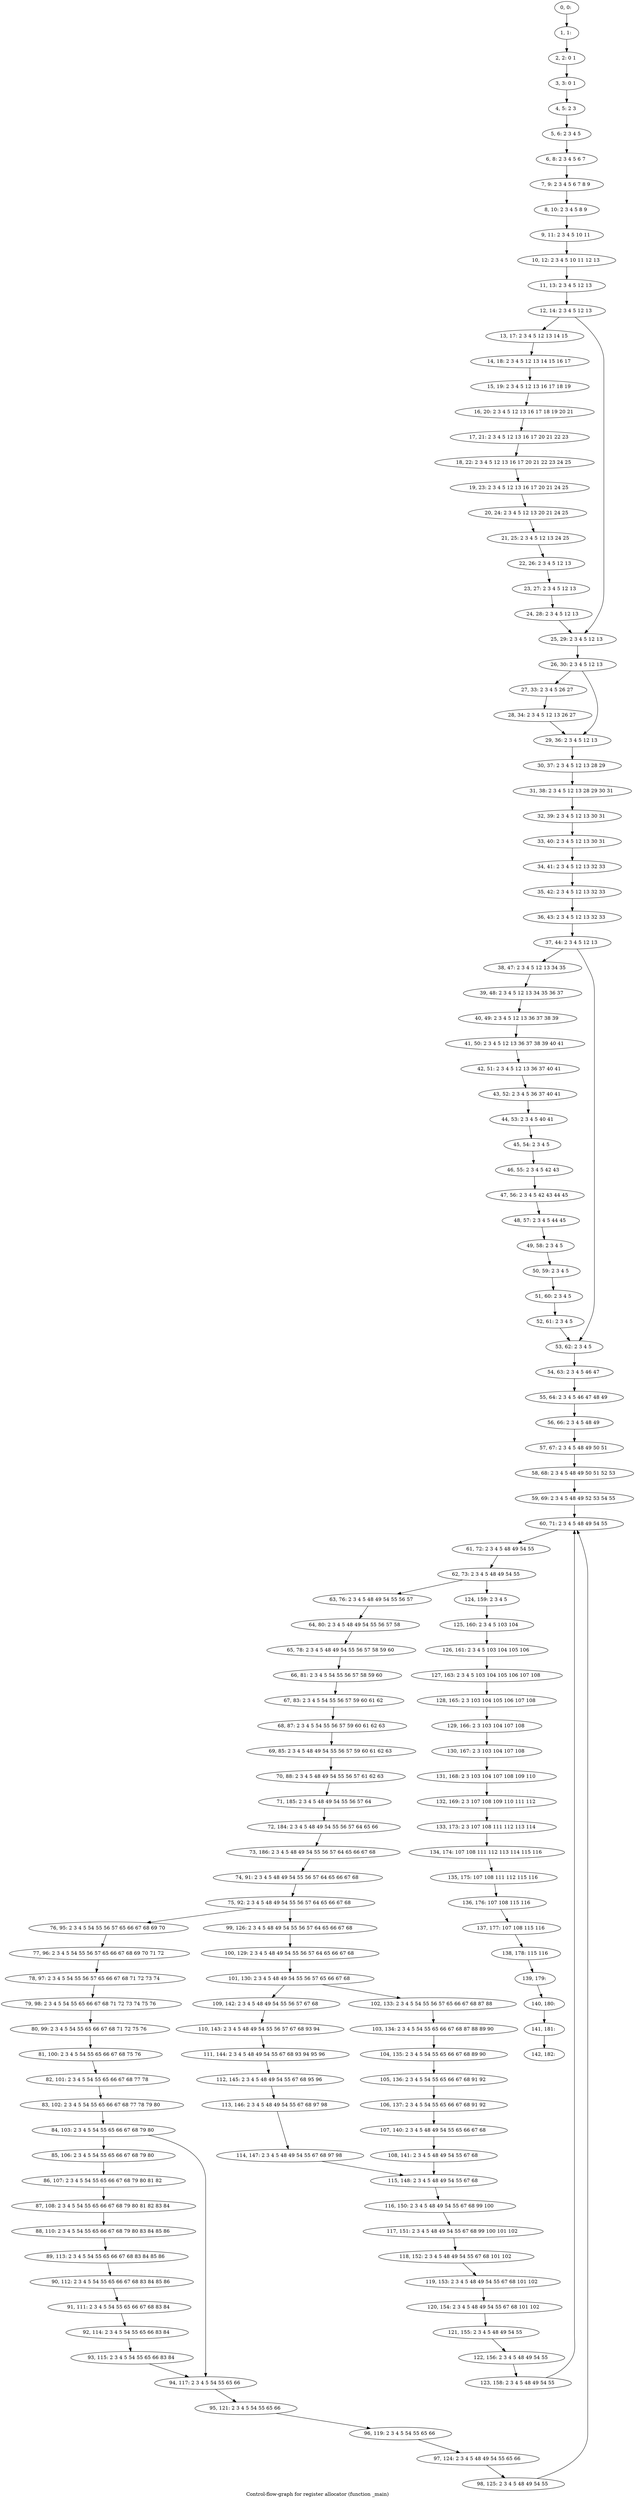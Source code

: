 digraph G {
graph [label="Control-flow-graph for register allocator (function _main)"]
0[label="0, 0: "];
1[label="1, 1: "];
2[label="2, 2: 0 1 "];
3[label="3, 3: 0 1 "];
4[label="4, 5: 2 3 "];
5[label="5, 6: 2 3 4 5 "];
6[label="6, 8: 2 3 4 5 6 7 "];
7[label="7, 9: 2 3 4 5 6 7 8 9 "];
8[label="8, 10: 2 3 4 5 8 9 "];
9[label="9, 11: 2 3 4 5 10 11 "];
10[label="10, 12: 2 3 4 5 10 11 12 13 "];
11[label="11, 13: 2 3 4 5 12 13 "];
12[label="12, 14: 2 3 4 5 12 13 "];
13[label="13, 17: 2 3 4 5 12 13 14 15 "];
14[label="14, 18: 2 3 4 5 12 13 14 15 16 17 "];
15[label="15, 19: 2 3 4 5 12 13 16 17 18 19 "];
16[label="16, 20: 2 3 4 5 12 13 16 17 18 19 20 21 "];
17[label="17, 21: 2 3 4 5 12 13 16 17 20 21 22 23 "];
18[label="18, 22: 2 3 4 5 12 13 16 17 20 21 22 23 24 25 "];
19[label="19, 23: 2 3 4 5 12 13 16 17 20 21 24 25 "];
20[label="20, 24: 2 3 4 5 12 13 20 21 24 25 "];
21[label="21, 25: 2 3 4 5 12 13 24 25 "];
22[label="22, 26: 2 3 4 5 12 13 "];
23[label="23, 27: 2 3 4 5 12 13 "];
24[label="24, 28: 2 3 4 5 12 13 "];
25[label="25, 29: 2 3 4 5 12 13 "];
26[label="26, 30: 2 3 4 5 12 13 "];
27[label="27, 33: 2 3 4 5 26 27 "];
28[label="28, 34: 2 3 4 5 12 13 26 27 "];
29[label="29, 36: 2 3 4 5 12 13 "];
30[label="30, 37: 2 3 4 5 12 13 28 29 "];
31[label="31, 38: 2 3 4 5 12 13 28 29 30 31 "];
32[label="32, 39: 2 3 4 5 12 13 30 31 "];
33[label="33, 40: 2 3 4 5 12 13 30 31 "];
34[label="34, 41: 2 3 4 5 12 13 32 33 "];
35[label="35, 42: 2 3 4 5 12 13 32 33 "];
36[label="36, 43: 2 3 4 5 12 13 32 33 "];
37[label="37, 44: 2 3 4 5 12 13 "];
38[label="38, 47: 2 3 4 5 12 13 34 35 "];
39[label="39, 48: 2 3 4 5 12 13 34 35 36 37 "];
40[label="40, 49: 2 3 4 5 12 13 36 37 38 39 "];
41[label="41, 50: 2 3 4 5 12 13 36 37 38 39 40 41 "];
42[label="42, 51: 2 3 4 5 12 13 36 37 40 41 "];
43[label="43, 52: 2 3 4 5 36 37 40 41 "];
44[label="44, 53: 2 3 4 5 40 41 "];
45[label="45, 54: 2 3 4 5 "];
46[label="46, 55: 2 3 4 5 42 43 "];
47[label="47, 56: 2 3 4 5 42 43 44 45 "];
48[label="48, 57: 2 3 4 5 44 45 "];
49[label="49, 58: 2 3 4 5 "];
50[label="50, 59: 2 3 4 5 "];
51[label="51, 60: 2 3 4 5 "];
52[label="52, 61: 2 3 4 5 "];
53[label="53, 62: 2 3 4 5 "];
54[label="54, 63: 2 3 4 5 46 47 "];
55[label="55, 64: 2 3 4 5 46 47 48 49 "];
56[label="56, 66: 2 3 4 5 48 49 "];
57[label="57, 67: 2 3 4 5 48 49 50 51 "];
58[label="58, 68: 2 3 4 5 48 49 50 51 52 53 "];
59[label="59, 69: 2 3 4 5 48 49 52 53 54 55 "];
60[label="60, 71: 2 3 4 5 48 49 54 55 "];
61[label="61, 72: 2 3 4 5 48 49 54 55 "];
62[label="62, 73: 2 3 4 5 48 49 54 55 "];
63[label="63, 76: 2 3 4 5 48 49 54 55 56 57 "];
64[label="64, 80: 2 3 4 5 48 49 54 55 56 57 58 "];
65[label="65, 78: 2 3 4 5 48 49 54 55 56 57 58 59 60 "];
66[label="66, 81: 2 3 4 5 54 55 56 57 58 59 60 "];
67[label="67, 83: 2 3 4 5 54 55 56 57 59 60 61 62 "];
68[label="68, 87: 2 3 4 5 54 55 56 57 59 60 61 62 63 "];
69[label="69, 85: 2 3 4 5 48 49 54 55 56 57 59 60 61 62 63 "];
70[label="70, 88: 2 3 4 5 48 49 54 55 56 57 61 62 63 "];
71[label="71, 185: 2 3 4 5 48 49 54 55 56 57 64 "];
72[label="72, 184: 2 3 4 5 48 49 54 55 56 57 64 65 66 "];
73[label="73, 186: 2 3 4 5 48 49 54 55 56 57 64 65 66 67 68 "];
74[label="74, 91: 2 3 4 5 48 49 54 55 56 57 64 65 66 67 68 "];
75[label="75, 92: 2 3 4 5 48 49 54 55 56 57 64 65 66 67 68 "];
76[label="76, 95: 2 3 4 5 54 55 56 57 65 66 67 68 69 70 "];
77[label="77, 96: 2 3 4 5 54 55 56 57 65 66 67 68 69 70 71 72 "];
78[label="78, 97: 2 3 4 5 54 55 56 57 65 66 67 68 71 72 73 74 "];
79[label="79, 98: 2 3 4 5 54 55 65 66 67 68 71 72 73 74 75 76 "];
80[label="80, 99: 2 3 4 5 54 55 65 66 67 68 71 72 75 76 "];
81[label="81, 100: 2 3 4 5 54 55 65 66 67 68 75 76 "];
82[label="82, 101: 2 3 4 5 54 55 65 66 67 68 77 78 "];
83[label="83, 102: 2 3 4 5 54 55 65 66 67 68 77 78 79 80 "];
84[label="84, 103: 2 3 4 5 54 55 65 66 67 68 79 80 "];
85[label="85, 106: 2 3 4 5 54 55 65 66 67 68 79 80 "];
86[label="86, 107: 2 3 4 5 54 55 65 66 67 68 79 80 81 82 "];
87[label="87, 108: 2 3 4 5 54 55 65 66 67 68 79 80 81 82 83 84 "];
88[label="88, 110: 2 3 4 5 54 55 65 66 67 68 79 80 83 84 85 86 "];
89[label="89, 113: 2 3 4 5 54 55 65 66 67 68 83 84 85 86 "];
90[label="90, 112: 2 3 4 5 54 55 65 66 67 68 83 84 85 86 "];
91[label="91, 111: 2 3 4 5 54 55 65 66 67 68 83 84 "];
92[label="92, 114: 2 3 4 5 54 55 65 66 83 84 "];
93[label="93, 115: 2 3 4 5 54 55 65 66 83 84 "];
94[label="94, 117: 2 3 4 5 54 55 65 66 "];
95[label="95, 121: 2 3 4 5 54 55 65 66 "];
96[label="96, 119: 2 3 4 5 54 55 65 66 "];
97[label="97, 124: 2 3 4 5 48 49 54 55 65 66 "];
98[label="98, 125: 2 3 4 5 48 49 54 55 "];
99[label="99, 126: 2 3 4 5 48 49 54 55 56 57 64 65 66 67 68 "];
100[label="100, 129: 2 3 4 5 48 49 54 55 56 57 64 65 66 67 68 "];
101[label="101, 130: 2 3 4 5 48 49 54 55 56 57 65 66 67 68 "];
102[label="102, 133: 2 3 4 5 54 55 56 57 65 66 67 68 87 88 "];
103[label="103, 134: 2 3 4 5 54 55 65 66 67 68 87 88 89 90 "];
104[label="104, 135: 2 3 4 5 54 55 65 66 67 68 89 90 "];
105[label="105, 136: 2 3 4 5 54 55 65 66 67 68 91 92 "];
106[label="106, 137: 2 3 4 5 54 55 65 66 67 68 91 92 "];
107[label="107, 140: 2 3 4 5 48 49 54 55 65 66 67 68 "];
108[label="108, 141: 2 3 4 5 48 49 54 55 67 68 "];
109[label="109, 142: 2 3 4 5 48 49 54 55 56 57 67 68 "];
110[label="110, 143: 2 3 4 5 48 49 54 55 56 57 67 68 93 94 "];
111[label="111, 144: 2 3 4 5 48 49 54 55 67 68 93 94 95 96 "];
112[label="112, 145: 2 3 4 5 48 49 54 55 67 68 95 96 "];
113[label="113, 146: 2 3 4 5 48 49 54 55 67 68 97 98 "];
114[label="114, 147: 2 3 4 5 48 49 54 55 67 68 97 98 "];
115[label="115, 148: 2 3 4 5 48 49 54 55 67 68 "];
116[label="116, 150: 2 3 4 5 48 49 54 55 67 68 99 100 "];
117[label="117, 151: 2 3 4 5 48 49 54 55 67 68 99 100 101 102 "];
118[label="118, 152: 2 3 4 5 48 49 54 55 67 68 101 102 "];
119[label="119, 153: 2 3 4 5 48 49 54 55 67 68 101 102 "];
120[label="120, 154: 2 3 4 5 48 49 54 55 67 68 101 102 "];
121[label="121, 155: 2 3 4 5 48 49 54 55 "];
122[label="122, 156: 2 3 4 5 48 49 54 55 "];
123[label="123, 158: 2 3 4 5 48 49 54 55 "];
124[label="124, 159: 2 3 4 5 "];
125[label="125, 160: 2 3 4 5 103 104 "];
126[label="126, 161: 2 3 4 5 103 104 105 106 "];
127[label="127, 163: 2 3 4 5 103 104 105 106 107 108 "];
128[label="128, 165: 2 3 103 104 105 106 107 108 "];
129[label="129, 166: 2 3 103 104 107 108 "];
130[label="130, 167: 2 3 103 104 107 108 "];
131[label="131, 168: 2 3 103 104 107 108 109 110 "];
132[label="132, 169: 2 3 107 108 109 110 111 112 "];
133[label="133, 173: 2 3 107 108 111 112 113 114 "];
134[label="134, 174: 107 108 111 112 113 114 115 116 "];
135[label="135, 175: 107 108 111 112 115 116 "];
136[label="136, 176: 107 108 115 116 "];
137[label="137, 177: 107 108 115 116 "];
138[label="138, 178: 115 116 "];
139[label="139, 179: "];
140[label="140, 180: "];
141[label="141, 181: "];
142[label="142, 182: "];
0->1 ;
1->2 ;
2->3 ;
3->4 ;
4->5 ;
5->6 ;
6->7 ;
7->8 ;
8->9 ;
9->10 ;
10->11 ;
11->12 ;
12->13 ;
12->25 ;
13->14 ;
14->15 ;
15->16 ;
16->17 ;
17->18 ;
18->19 ;
19->20 ;
20->21 ;
21->22 ;
22->23 ;
23->24 ;
24->25 ;
25->26 ;
26->27 ;
26->29 ;
27->28 ;
28->29 ;
29->30 ;
30->31 ;
31->32 ;
32->33 ;
33->34 ;
34->35 ;
35->36 ;
36->37 ;
37->38 ;
37->53 ;
38->39 ;
39->40 ;
40->41 ;
41->42 ;
42->43 ;
43->44 ;
44->45 ;
45->46 ;
46->47 ;
47->48 ;
48->49 ;
49->50 ;
50->51 ;
51->52 ;
52->53 ;
53->54 ;
54->55 ;
55->56 ;
56->57 ;
57->58 ;
58->59 ;
59->60 ;
60->61 ;
61->62 ;
62->63 ;
62->124 ;
63->64 ;
64->65 ;
65->66 ;
66->67 ;
67->68 ;
68->69 ;
69->70 ;
70->71 ;
71->72 ;
72->73 ;
73->74 ;
74->75 ;
75->76 ;
75->99 ;
76->77 ;
77->78 ;
78->79 ;
79->80 ;
80->81 ;
81->82 ;
82->83 ;
83->84 ;
84->85 ;
84->94 ;
85->86 ;
86->87 ;
87->88 ;
88->89 ;
89->90 ;
90->91 ;
91->92 ;
92->93 ;
93->94 ;
94->95 ;
95->96 ;
96->97 ;
97->98 ;
98->60 ;
99->100 ;
100->101 ;
101->102 ;
101->109 ;
102->103 ;
103->104 ;
104->105 ;
105->106 ;
106->107 ;
107->108 ;
108->115 ;
109->110 ;
110->111 ;
111->112 ;
112->113 ;
113->114 ;
114->115 ;
115->116 ;
116->117 ;
117->118 ;
118->119 ;
119->120 ;
120->121 ;
121->122 ;
122->123 ;
123->60 ;
124->125 ;
125->126 ;
126->127 ;
127->128 ;
128->129 ;
129->130 ;
130->131 ;
131->132 ;
132->133 ;
133->134 ;
134->135 ;
135->136 ;
136->137 ;
137->138 ;
138->139 ;
139->140 ;
140->141 ;
141->142 ;
}
